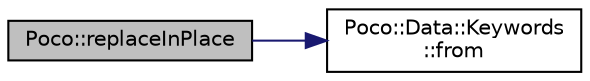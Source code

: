 digraph "Poco::replaceInPlace"
{
 // LATEX_PDF_SIZE
  edge [fontname="Helvetica",fontsize="10",labelfontname="Helvetica",labelfontsize="10"];
  node [fontname="Helvetica",fontsize="10",shape=record];
  rankdir="LR";
  Node1 [label="Poco::replaceInPlace",height=0.2,width=0.4,color="black", fillcolor="grey75", style="filled", fontcolor="black",tooltip=" "];
  Node1 -> Node2 [color="midnightblue",fontsize="10",style="solid",fontname="Helvetica"];
  Node2 [label="Poco::Data::Keywords\l::from",height=0.2,width=0.4,color="black", fillcolor="white", style="filled",URL="$namespacePoco_1_1Data_1_1Keywords.html#a3f1911e049eaf83eedff1f8b25cdc09f",tooltip="Convenience function for creation of position."];
}
